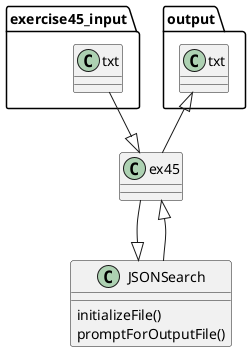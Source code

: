 @startuml
'https://plantuml.com/class-diagram
ex45 --|> JSONSearch
ex45 <|-- JSONSearch

"exercise45_input.txt" --|> ex45

"output.txt" <|-- ex45

class JSONSearch {
initializeFile()
promptForOutputFile()
}

@enduml